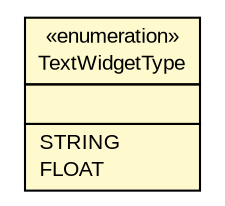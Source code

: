 #!/usr/local/bin/dot
#
# Class diagram 
# Generated by UMLGraph version R5_6-24-gf6e263 (http://www.umlgraph.org/)
#

digraph G {
	edge [fontname="arial",fontsize=10,labelfontname="arial",labelfontsize=10];
	node [fontname="arial",fontsize=10,shape=plaintext];
	nodesep=0.25;
	ranksep=0.5;
	// gov.sandia.cf.parts.widgets.TextWidget.TextWidgetType
	c419428 [label=<<table title="gov.sandia.cf.parts.widgets.TextWidget.TextWidgetType" border="0" cellborder="1" cellspacing="0" cellpadding="2" port="p" bgcolor="lemonChiffon" href="./TextWidget.TextWidgetType.html">
		<tr><td><table border="0" cellspacing="0" cellpadding="1">
<tr><td align="center" balign="center"> &#171;enumeration&#187; </td></tr>
<tr><td align="center" balign="center"> TextWidgetType </td></tr>
		</table></td></tr>
		<tr><td><table border="0" cellspacing="0" cellpadding="1">
<tr><td align="left" balign="left">  </td></tr>
		</table></td></tr>
		<tr><td><table border="0" cellspacing="0" cellpadding="1">
<tr><td align="left" balign="left"> STRING </td></tr>
<tr><td align="left" balign="left"> FLOAT </td></tr>
		</table></td></tr>
		</table>>, URL="./TextWidget.TextWidgetType.html", fontname="arial", fontcolor="black", fontsize=10.0];
}

